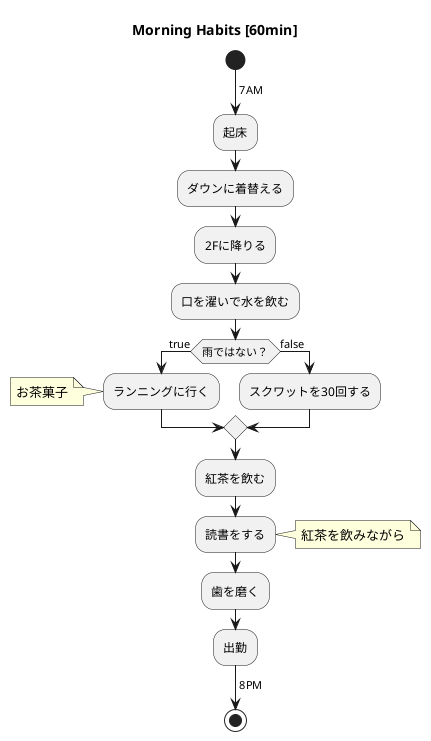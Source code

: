 @startuml
title Morning Habits [60min]
start
->7AM;
:起床; 
:ダウンに着替える;
:2Fに降りる;
:口を濯いで水を飲む;
if (雨ではない？) then (true)
    :ランニングに行く;
    note left
    お茶菓子
    end note
else (false)
    :スクワットを30回する;
Endif
:紅茶を飲む;
:読書をする;
note right: 紅茶を飲みながら
:歯を磨く;
:出勤;
->8PM;
stop
@enduml